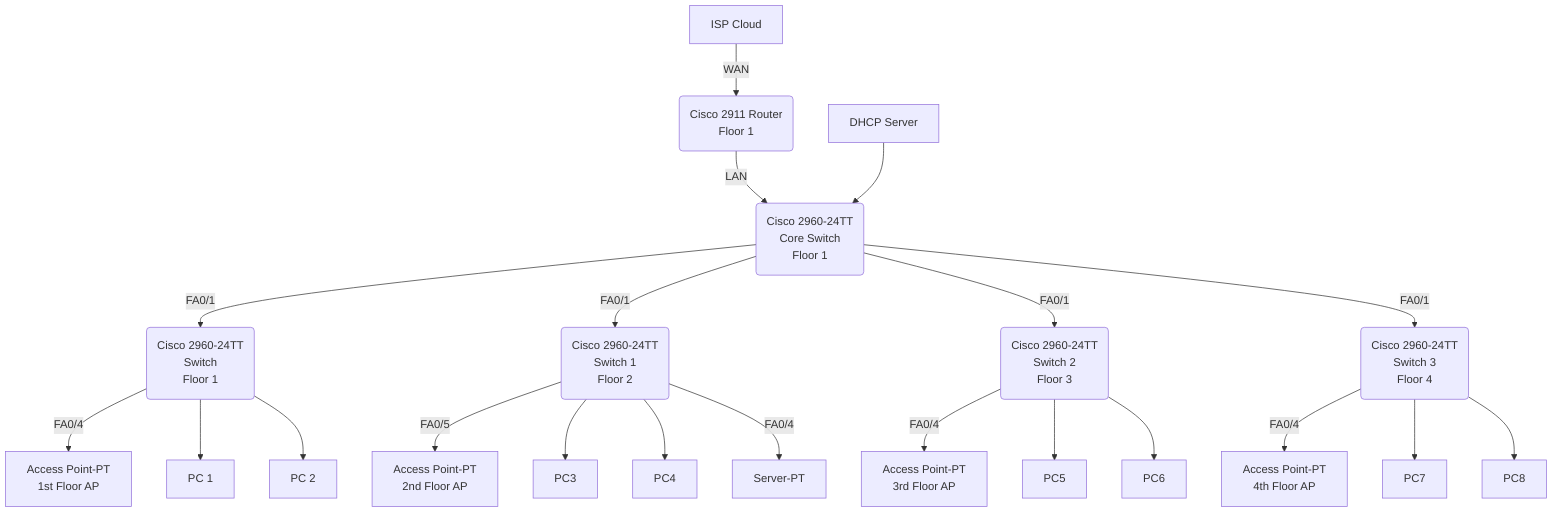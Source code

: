 ---
config:
  layout: dagre
id: b6b09eb0-2153-43dd-880f-18d7bbcf5c0f
---
flowchart TD
    A["ISP Cloud"] -- WAN --> B("Cisco 2911 Router<br>Floor 1")
    B -- LAN --> C("Cisco 2960-24TT<br>Core Switch<br>Floor 1")
    C -- FA0/1 --> D("Cisco 2960-24TT<br>Switch<br>Floor 1") & E@{ label: "Cisco 2960-24TT<br style=\"--tw-scale-x:\">Switch 1<br>Floor 2" } & F@{ label: "Cisco 2960-24TT<br style=\"--tw-scale-x:\">Switch 2<br>Floor 3" }
    C -- "<span style=color:>FA0/1</span>" --> G("Cisco 2960-24TT<br>Switch 3<br>Floor 4")
    D -- FA0/4 --> n1["Access Point-PT<br>1st Floor AP"]
    D --> n5["PC 1"] & n7["PC 2"]
    E -- "<span style=color:>FA0/5</span>" --> n2@{ label: "Access Point-PT<br style=\"--tw-scale-x:\">2nd Floor AP" }
    E --> n6["PC3"] & n8["PC4"]
    E -- "<span style=color:>FA0/4</span>" --> n13["Server-PT"]
    F -- "<span style=color:>FA0/4</span>" --> n3@{ label: "Access Point-PT<br style=\"--tw-scale-x:\">3rd Floor AP" }
    F --> n9["PC5"] & n10["PC6"]
    G -- "<span style=color:>FA0/4</span>" --> n4["Access Point-PT<br>4th Floor AP"]
    G --> n11["PC7"] & n12["PC8"]
    n14["DHCP Server"] --> C
    E@{ shape: rounded}
    F@{ shape: rounded}
    n2@{ shape: rect}
    n3@{ shape: rect}
